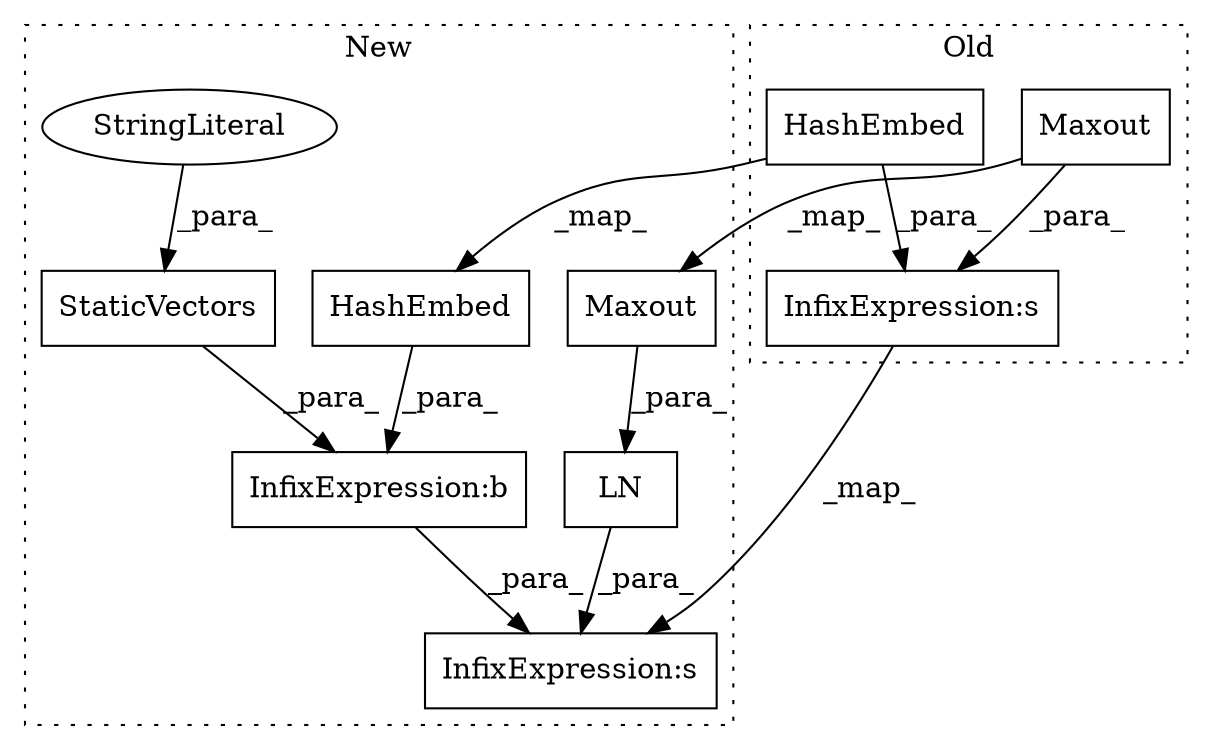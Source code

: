 digraph G {
subgraph cluster0 {
1 [label="HashEmbed" a="32" s="5060,5080" l="10,1" shape="box"];
3 [label="InfixExpression:s" a="27" s="5148" l="4" shape="box"];
8 [label="Maxout" a="32" s="5119,5146" l="7,1" shape="box"];
label = "Old";
style="dotted";
}
subgraph cluster1 {
2 [label="HashEmbed" a="32" s="5185,5205" l="10,1" shape="box"];
4 [label="InfixExpression:s" a="27" s="5394" l="4" shape="box"];
5 [label="InfixExpression:b" a="27" s="5206" l="3" shape="box"];
6 [label="LN" a="32" s="5239,5265" l="3,1" shape="box"];
7 [label="StaticVectors" a="32" s="5209,5233" l="14,1" shape="box"];
9 [label="Maxout" a="32" s="5242,5264" l="7,1" shape="box"];
10 [label="StringLiteral" a="45" s="5223" l="4" shape="ellipse"];
label = "New";
style="dotted";
}
1 -> 3 [label="_para_"];
1 -> 2 [label="_map_"];
2 -> 5 [label="_para_"];
3 -> 4 [label="_map_"];
5 -> 4 [label="_para_"];
6 -> 4 [label="_para_"];
7 -> 5 [label="_para_"];
8 -> 3 [label="_para_"];
8 -> 9 [label="_map_"];
9 -> 6 [label="_para_"];
10 -> 7 [label="_para_"];
}